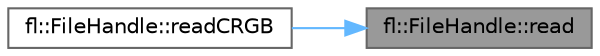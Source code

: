 digraph "fl::FileHandle::read"
{
 // LATEX_PDF_SIZE
  bgcolor="transparent";
  edge [fontname=Helvetica,fontsize=10,labelfontname=Helvetica,labelfontsize=10];
  node [fontname=Helvetica,fontsize=10,shape=box,height=0.2,width=0.4];
  rankdir="RL";
  Node1 [id="Node000001",label="fl::FileHandle::read",height=0.2,width=0.4,color="gray40", fillcolor="grey60", style="filled", fontcolor="black",tooltip=" "];
  Node1 -> Node2 [id="edge1_Node000001_Node000002",dir="back",color="steelblue1",style="solid",tooltip=" "];
  Node2 [id="Node000002",label="fl::FileHandle::readCRGB",height=0.2,width=0.4,color="grey40", fillcolor="white", style="filled",URL="$d5/d86/classfl_1_1_file_handle_a17fd88077bb0c127f70d185aa1d515ce.html#a17fd88077bb0c127f70d185aa1d515ce",tooltip=" "];
}
